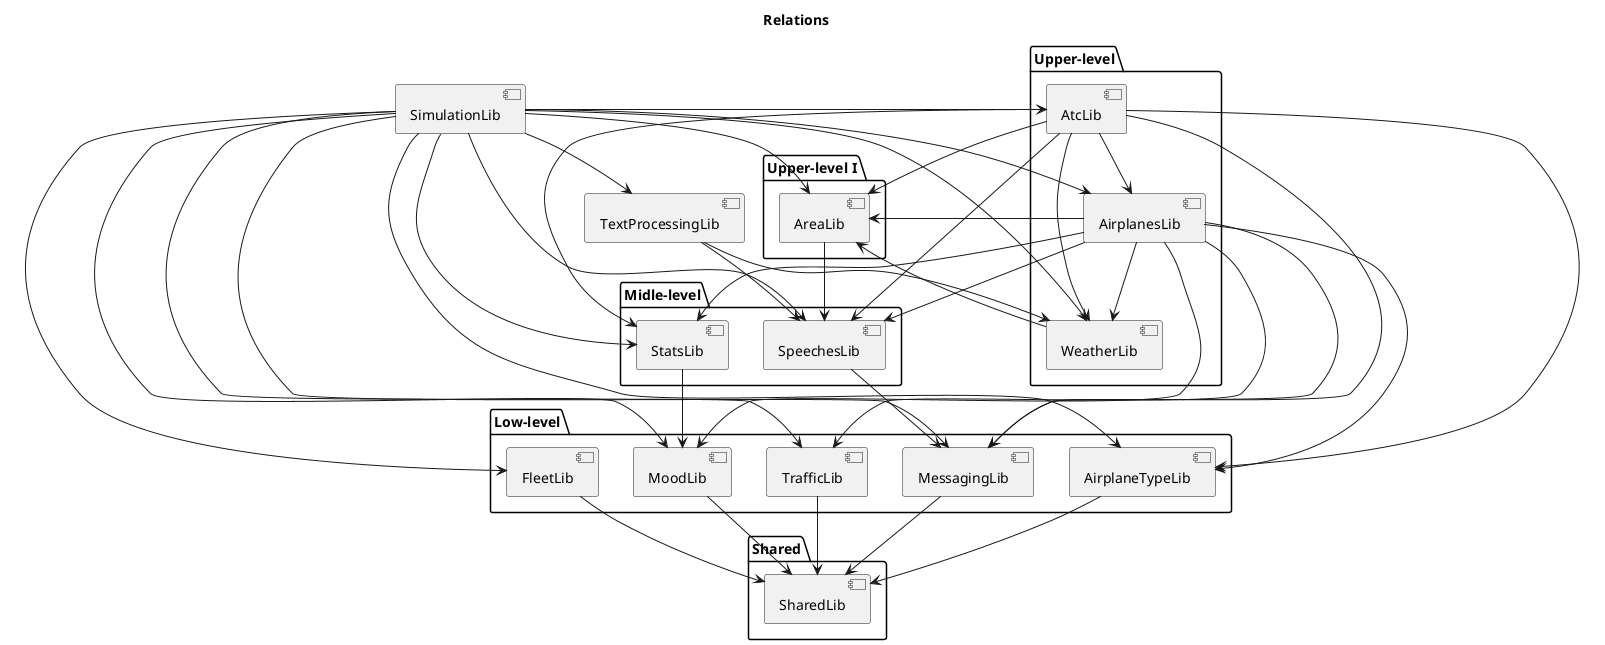 @startuml

title Relations

package "Shared"{
[SharedLib] as shared
}

package "Low-level"{
[FleetLib] as fleet
[MessagingLib] as messaging
[MoodLib] as mood
[TrafficLib] as traffic
[AirplaneTypeLib] as airplaneType
}


package "Midle-level"{
[StatsLib] as stats
[SpeechesLib] as speeches
}

package "Upper-level I"{
[AreaLib] as area
}

package "Upper-level"{
[WeatherLib] as weather
[AtcLib] as atc
[AirplanesLib] as airplanes
}

[SimulationLib] as simulation
[TextProcessingLib] as textProcessing

atc <-up- simulation
area <-up- simulation
airplaneType <-up- simulation
traffic <-up- simulation
weather <-up- simulation
fleet <-up- simulation
airplanes <-up- simulation
stats <-up- simulation
messaging <-up- simulation
textProcessing <-up- simulation
mood <-up- simulation
speeches <-up- simulation

messaging <-up- speeches

mood <-up- stats

weather <-up- textProcessing
speeches <-up- textProcessing

area <-down- weather

shared <-up- traffic


shared <-up- mood

shared <-up- messaging


shared <-up- fleet

airplanes <-up- atc
area <-up- atc
messaging <-up- atc
speeches <-up- atc
airplaneType <-up- atc
weather <-up- atc
stats <-up- atc

speeches <-up- area

shared <-up- airplaneType

area <-up- airplanes
airplaneType <-up- airplanes
mood <-up- airplanes
speeches <-up- airplanes
messaging <-up- airplanes
weather <-up- airplanes
traffic <-up- airplanes
stats <-up- airplanes


@enduml
